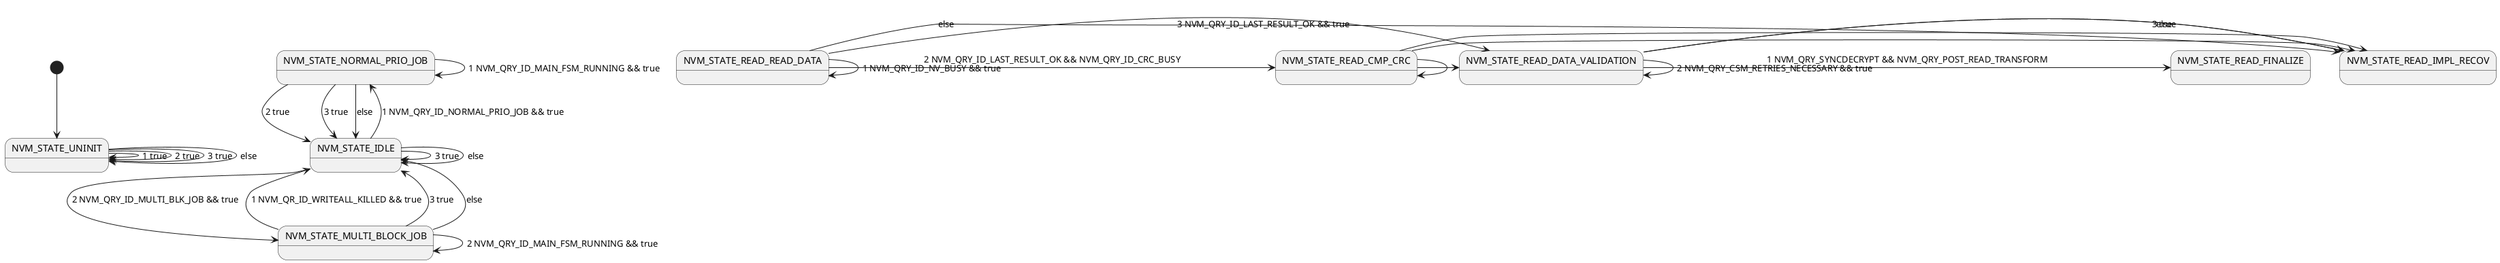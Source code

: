 @startuml NVM_FSM

[*] --> NVM_STATE_UNINIT

NVM_STATE_UNINIT -> NVM_STATE_UNINIT : 1 true
NVM_STATE_UNINIT -> NVM_STATE_UNINIT : 2 true
NVM_STATE_UNINIT -> NVM_STATE_UNINIT : 3 true
NVM_STATE_UNINIT -> NVM_STATE_UNINIT : else

NVM_STATE_IDLE --> NVM_STATE_NORMAL_PRIO_JOB : 1 NVM_QRY_ID_NORMAL_PRIO_JOB && true
NVM_STATE_IDLE --> NVM_STATE_MULTI_BLOCK_JOB : 2 NVM_QRY_ID_MULTI_BLK_JOB && true
NVM_STATE_IDLE --> NVM_STATE_IDLE : 3 true
NVM_STATE_IDLE --> NVM_STATE_IDLE : else

NVM_STATE_NORMAL_PRIO_JOB -> NVM_STATE_NORMAL_PRIO_JOB : 1 NVM_QRY_ID_MAIN_FSM_RUNNING && true
NVM_STATE_NORMAL_PRIO_JOB -> NVM_STATE_IDLE : 2 true
NVM_STATE_NORMAL_PRIO_JOB -> NVM_STATE_IDLE : 3 true
NVM_STATE_NORMAL_PRIO_JOB -> NVM_STATE_IDLE : else

NVM_STATE_MULTI_BLOCK_JOB -> NVM_STATE_IDLE : 1 NVM_QR_ID_WRITEALL_KILLED && true
NVM_STATE_MULTI_BLOCK_JOB -> NVM_STATE_MULTI_BLOCK_JOB : 2 NVM_QRY_ID_MAIN_FSM_RUNNING && true
NVM_STATE_MULTI_BLOCK_JOB -> NVM_STATE_IDLE : 3 true
NVM_STATE_MULTI_BLOCK_JOB -> NVM_STATE_IDLE : else

NVM_STATE_READ_READ_DATA -> NVM_STATE_READ_READ_DATA : 1 NVM_QRY_ID_NV_BUSY && true
NVM_STATE_READ_READ_DATA -> NVM_STATE_READ_CMP_CRC : 2 NVM_QRY_ID_LAST_RESULT_OK && NVM_QRY_ID_CRC_BUSY
NVM_STATE_READ_READ_DATA -> NVM_STATE_READ_DATA_VALIDATION : 3 NVM_QRY_ID_LAST_RESULT_OK && true
NVM_STATE_READ_READ_DATA -> NVM_STATE_READ_IMPL_RECOV : else

NVM_STATE_READ_DATA_VALIDATION -> NVM_STATE_READ_FINALIZE : 1 NVM_QRY_SYNCDECRYPT && NVM_QRY_POST_READ_TRANSFORM
NVM_STATE_READ_DATA_VALIDATION -> NVM_STATE_READ_DATA_VALIDATION : 2 NVM_QRY_CSM_RETRIES_NECESSARY && true 
NVM_STATE_READ_DATA_VALIDATION -> NVM_STATE_READ_IMPL_RECOV : 3 true
NVM_STATE_READ_DATA_VALIDATION -> NVM_STATE_READ_IMPL_RECOV : else

NVM_STATE_READ_CMP_CRC -> NVM_STATE_READ_CMP_CRC
NVM_STATE_READ_CMP_CRC -> NVM_STATE_READ_DATA_VALIDATION
NVM_STATE_READ_CMP_CRC -> NVM_STATE_READ_IMPL_RECOV
NVM_STATE_READ_CMP_CRC -> NVM_STATE_READ_IMPL_RECOV


























@enduml